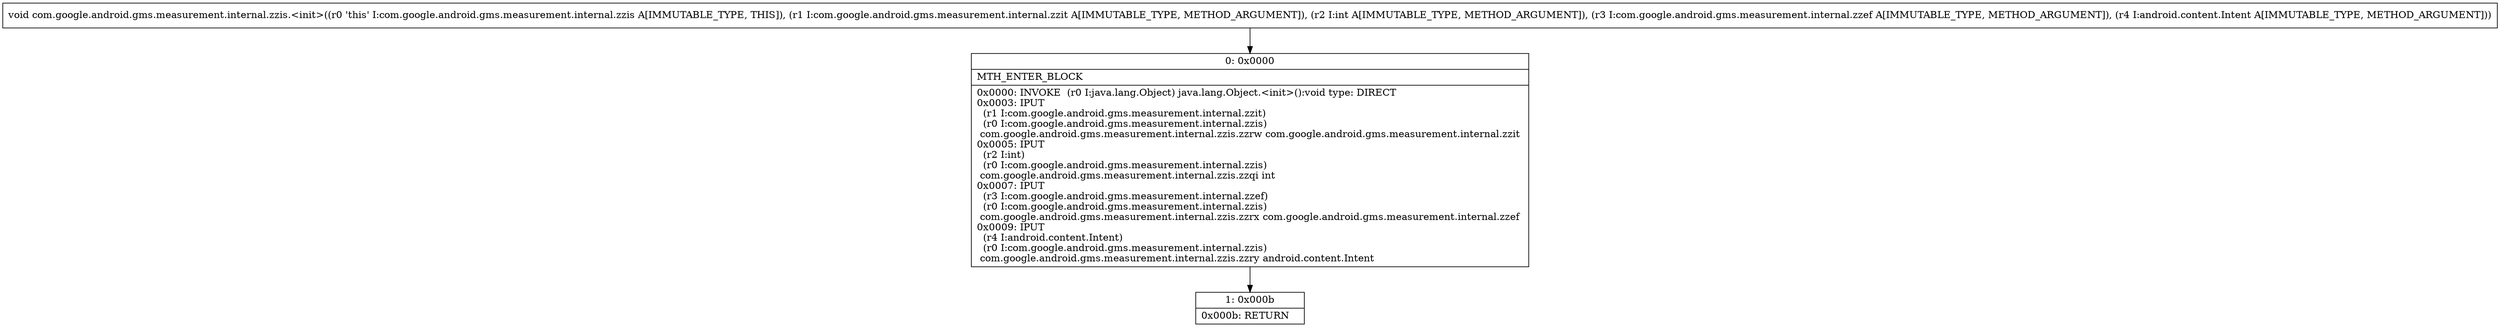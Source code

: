digraph "CFG forcom.google.android.gms.measurement.internal.zzis.\<init\>(Lcom\/google\/android\/gms\/measurement\/internal\/zzit;ILcom\/google\/android\/gms\/measurement\/internal\/zzef;Landroid\/content\/Intent;)V" {
Node_0 [shape=record,label="{0\:\ 0x0000|MTH_ENTER_BLOCK\l|0x0000: INVOKE  (r0 I:java.lang.Object) java.lang.Object.\<init\>():void type: DIRECT \l0x0003: IPUT  \l  (r1 I:com.google.android.gms.measurement.internal.zzit)\l  (r0 I:com.google.android.gms.measurement.internal.zzis)\l com.google.android.gms.measurement.internal.zzis.zzrw com.google.android.gms.measurement.internal.zzit \l0x0005: IPUT  \l  (r2 I:int)\l  (r0 I:com.google.android.gms.measurement.internal.zzis)\l com.google.android.gms.measurement.internal.zzis.zzqi int \l0x0007: IPUT  \l  (r3 I:com.google.android.gms.measurement.internal.zzef)\l  (r0 I:com.google.android.gms.measurement.internal.zzis)\l com.google.android.gms.measurement.internal.zzis.zzrx com.google.android.gms.measurement.internal.zzef \l0x0009: IPUT  \l  (r4 I:android.content.Intent)\l  (r0 I:com.google.android.gms.measurement.internal.zzis)\l com.google.android.gms.measurement.internal.zzis.zzry android.content.Intent \l}"];
Node_1 [shape=record,label="{1\:\ 0x000b|0x000b: RETURN   \l}"];
MethodNode[shape=record,label="{void com.google.android.gms.measurement.internal.zzis.\<init\>((r0 'this' I:com.google.android.gms.measurement.internal.zzis A[IMMUTABLE_TYPE, THIS]), (r1 I:com.google.android.gms.measurement.internal.zzit A[IMMUTABLE_TYPE, METHOD_ARGUMENT]), (r2 I:int A[IMMUTABLE_TYPE, METHOD_ARGUMENT]), (r3 I:com.google.android.gms.measurement.internal.zzef A[IMMUTABLE_TYPE, METHOD_ARGUMENT]), (r4 I:android.content.Intent A[IMMUTABLE_TYPE, METHOD_ARGUMENT])) }"];
MethodNode -> Node_0;
Node_0 -> Node_1;
}

